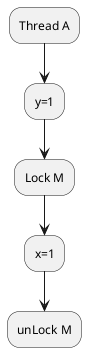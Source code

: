 @startuml
"Thread A" --> "y=1"
"y=1" --> Lock M
"Lock M" --> "x=1"
"x=1" --> "unLock M"
@enduml

@startuml
"Thread B" --> Lock M
"Lock M" --> "i=x"
"i=x" --> "unLock M"
"unLock M" --> j=y
@enduml